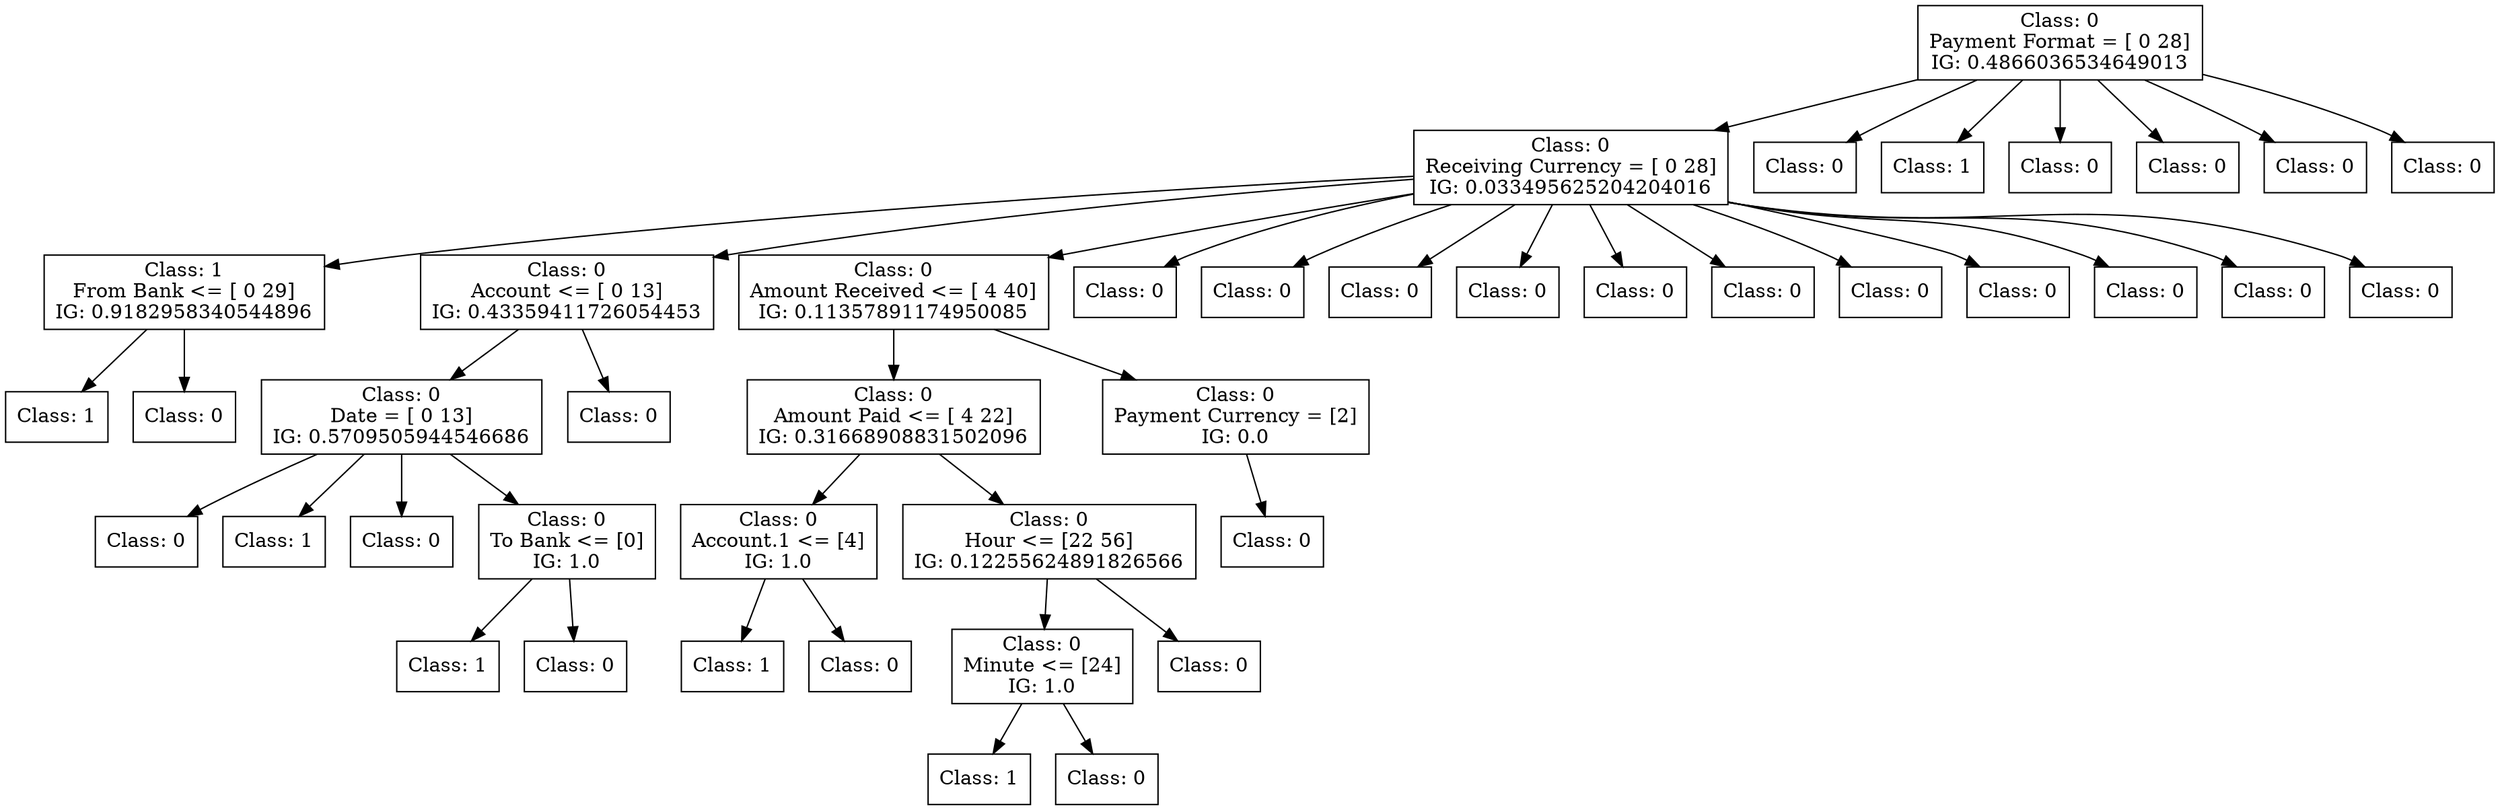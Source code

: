 digraph DecisionTree {
	rankdir=TD;
	node [shape=box];
	2509728683664 [label="Class: 0
Payment Format = [ 0 28]
IG: 0.4866036534649013"];
	2512083539120 [label="Class: 0
Receiving Currency = [ 0 28]
IG: 0.033495625204204016"];
	2509728683664 -> 2512083539120;
	2512083535904 [label="Class: 1
From Bank <= [ 0 29]
IG: 0.9182958340544896"];
	2512083539120 -> 2512083535904;
	2512083535760 [label="Class: 1
"];
	2512083535904 -> 2512083535760;
	2512083543056 [label="Class: 0
"];
	2512083535904 -> 2512083543056;
	2512083540032 [label="Class: 0
Account <= [ 0 13]
IG: 0.43359411726054453"];
	2512083539120 -> 2512083540032;
	2512083543632 [label="Class: 0
Date = [ 0 13]
IG: 0.5709505944546686"];
	2512083540032 -> 2512083543632;
	2512083544016 [label="Class: 0
"];
	2512083543632 -> 2512083544016;
	2512083545120 [label="Class: 1
"];
	2512083543632 -> 2512083545120;
	2512083543440 [label="Class: 0
"];
	2512083543632 -> 2512083543440;
	2512083537584 [label="Class: 0
To Bank <= [0]
IG: 1.0"];
	2512083543632 -> 2512083537584;
	2512083538016 [label="Class: 1
"];
	2512083537584 -> 2512083538016;
	2512083546368 [label="Class: 0
"];
	2512083537584 -> 2512083546368;
	2512083543824 [label="Class: 0
"];
	2512083540032 -> 2512083543824;
	2512083536384 [label="Class: 0
Amount Received <= [ 4 40]
IG: 0.11357891174950085"];
	2512083539120 -> 2512083536384;
	2512083546944 [label="Class: 0
Amount Paid <= [ 4 22]
IG: 0.31668908831502096"];
	2512083536384 -> 2512083546944;
	2512083547376 [label="Class: 0
Account.1 <= [4]
IG: 1.0"];
	2512083546944 -> 2512083547376;
	2512083548096 [label="Class: 1
"];
	2512083547376 -> 2512083548096;
	2512083548528 [label="Class: 0
"];
	2512083547376 -> 2512083548528;
	2512083547808 [label="Class: 0
Hour <= [22 56]
IG: 0.12255624891826566"];
	2512083546944 -> 2512083547808;
	2512083548816 [label="Class: 0
Minute <= [24]
IG: 1.0"];
	2512083547808 -> 2512083548816;
	2512083549536 [label="Class: 1
"];
	2512083548816 -> 2512083549536;
	2512083549968 [label="Class: 0
"];
	2512083548816 -> 2512083549968;
	2512083549248 [label="Class: 0
"];
	2512083547808 -> 2512083549248;
	2512083547136 [label="Class: 0
Payment Currency = [2]
IG: 0.0"];
	2512083536384 -> 2512083547136;
	2512083549488 [label="Class: 0
"];
	2512083547136 -> 2512083549488;
	2512083538880 [label="Class: 0
"];
	2512083539120 -> 2512083538880;
	2512083541424 [label="Class: 0
"];
	2512083539120 -> 2512083541424;
	2512083537680 [label="Class: 0
"];
	2512083539120 -> 2512083537680;
	2512083545216 [label="Class: 0
"];
	2512083539120 -> 2512083545216;
	2512083539744 [label="Class: 0
"];
	2512083539120 -> 2512083539744;
	2512083537200 [label="Class: 0
"];
	2512083539120 -> 2512083537200;
	2512083542096 [label="Class: 0
"];
	2512083539120 -> 2512083542096;
	2512083537392 [label="Class: 0
"];
	2512083539120 -> 2512083537392;
	2512083537728 [label="Class: 0
"];
	2512083539120 -> 2512083537728;
	2512083538928 [label="Class: 0
"];
	2512083539120 -> 2512083538928;
	2512083539264 [label="Class: 0
"];
	2512083539120 -> 2512083539264;
	2512083537488 [label="Class: 0
"];
	2509728683664 -> 2512083537488;
	2512083542480 [label="Class: 1
"];
	2509728683664 -> 2512083542480;
	2512083541088 [label="Class: 0
"];
	2509728683664 -> 2512083541088;
	2512083539312 [label="Class: 0
"];
	2509728683664 -> 2512083539312;
	2512083539552 [label="Class: 0
"];
	2509728683664 -> 2512083539552;
	2512083540848 [label="Class: 0
"];
	2509728683664 -> 2512083540848;
}
